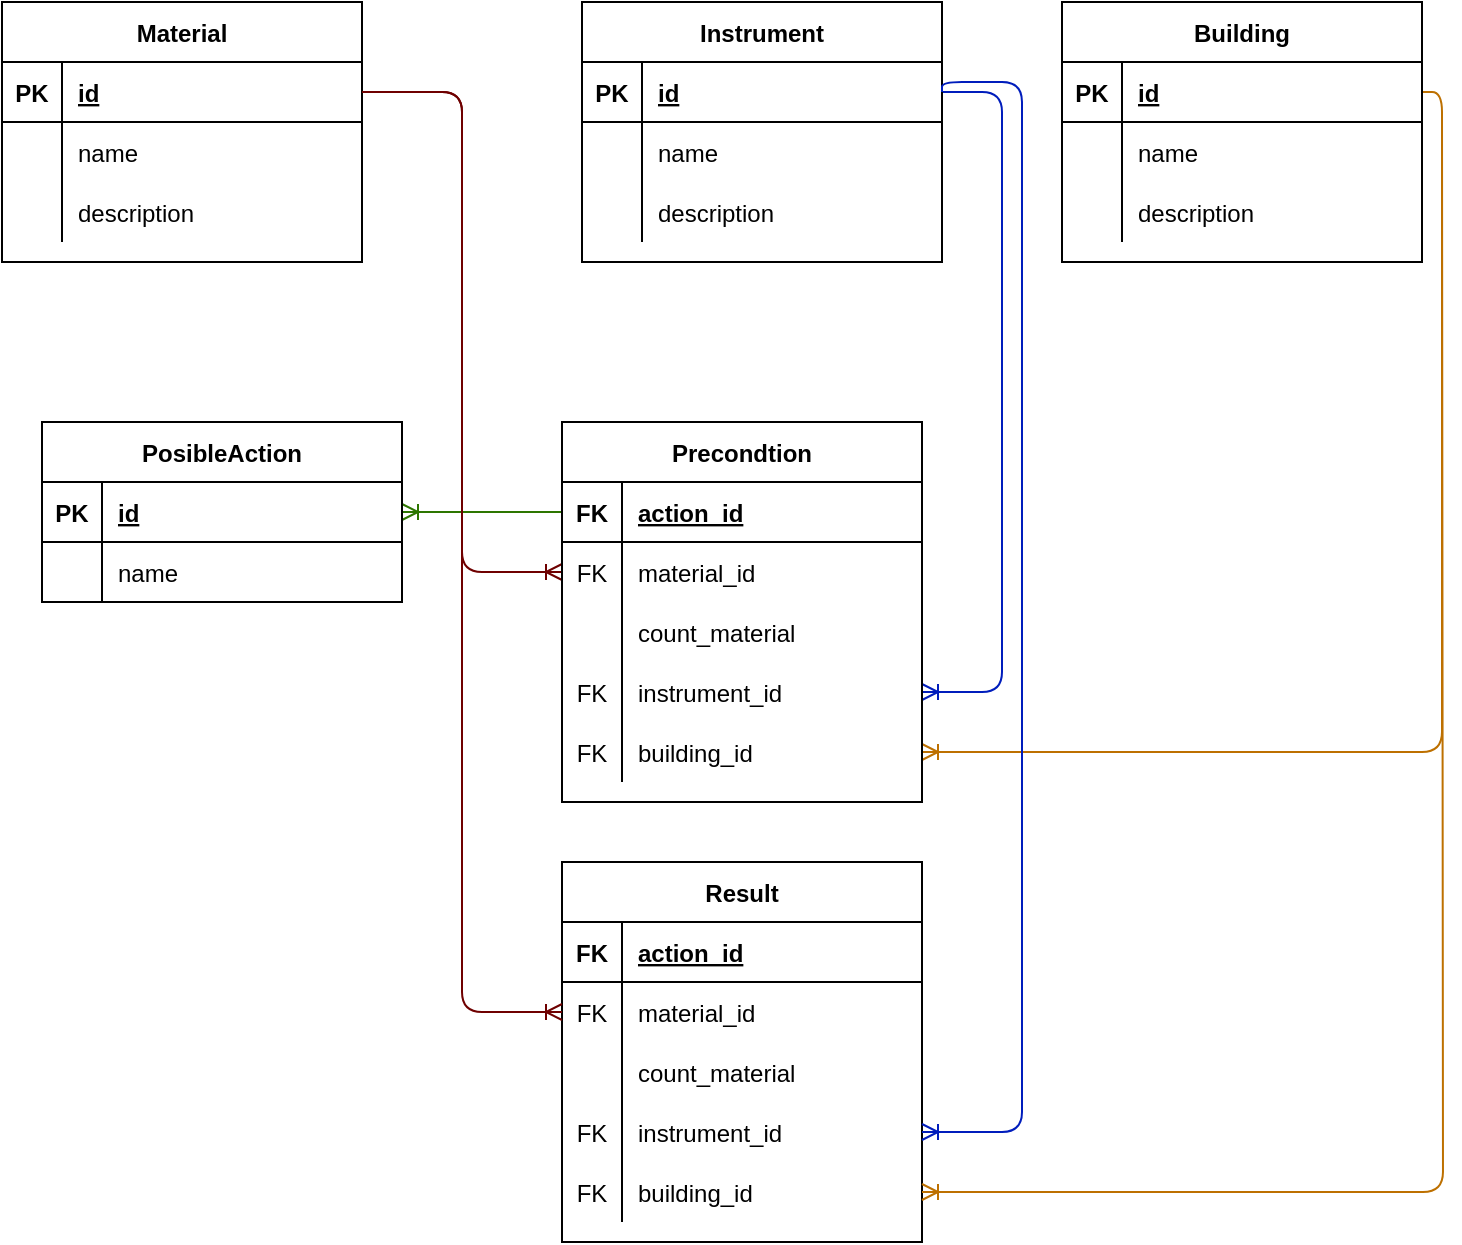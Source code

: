 <mxfile version="13.7.9" type="embed"><diagram id="L20Fy2joBcqm4VzIN3Vt" name="Page-1"><mxGraphModel dx="1041" dy="684" grid="1" gridSize="10" guides="1" tooltips="1" connect="1" arrows="1" fold="1" page="1" pageScale="1" pageWidth="827" pageHeight="1169" math="0" shadow="0"><root><mxCell id="0"/><mxCell id="1" parent="0"/><mxCell id="35" value="" style="fontSize=12;html=1;endArrow=ERoneToMany;exitX=0;exitY=0.5;exitDx=0;exitDy=0;entryX=1;entryY=0.5;entryDx=0;entryDy=0;fillColor=#60a917;strokeColor=#2D7600;" edge="1" parent="1" source="23" target="iHEfSxfmgkh_VR93vHRP-51"><mxGeometry width="100" height="100" relative="1" as="geometry"><mxPoint x="270" y="600" as="sourcePoint"/><mxPoint x="290" y="470" as="targetPoint"/></mxGeometry></mxCell><mxCell id="45" value="" style="edgeStyle=orthogonalEdgeStyle;fontSize=12;html=1;endArrow=ERoneToMany;exitX=1;exitY=0.5;exitDx=0;exitDy=0;entryX=0;entryY=0.5;entryDx=0;entryDy=0;fillColor=#a20025;strokeColor=#6F0000;" edge="1" parent="1" source="iHEfSxfmgkh_VR93vHRP-41" target="36"><mxGeometry width="100" height="100" relative="1" as="geometry"><mxPoint x="300" y="450" as="sourcePoint"/><mxPoint x="400" y="350" as="targetPoint"/></mxGeometry></mxCell><mxCell id="46" value="" style="edgeStyle=orthogonalEdgeStyle;fontSize=12;html=1;endArrow=ERoneToMany;exitX=1;exitY=0.5;exitDx=0;exitDy=0;entryX=1;entryY=0.5;entryDx=0;entryDy=0;fillColor=#0050ef;strokeColor=#001DBC;" edge="1" parent="1" source="iHEfSxfmgkh_VR93vHRP-18" target="39"><mxGeometry width="100" height="100" relative="1" as="geometry"><mxPoint x="300" y="450" as="sourcePoint"/><mxPoint x="400" y="350" as="targetPoint"/><Array as="points"><mxPoint x="530" y="345"/><mxPoint x="530" y="645"/></Array></mxGeometry></mxCell><mxCell id="47" value="" style="edgeStyle=orthogonalEdgeStyle;fontSize=12;html=1;endArrow=ERoneToMany;entryX=1;entryY=0.5;entryDx=0;entryDy=0;exitX=1;exitY=0.5;exitDx=0;exitDy=0;fillColor=#f0a30a;strokeColor=#BD7000;" edge="1" parent="1" source="iHEfSxfmgkh_VR93vHRP-31" target="42"><mxGeometry width="100" height="100" relative="1" as="geometry"><mxPoint x="590" y="650" as="sourcePoint"/><mxPoint x="400" y="350" as="targetPoint"/></mxGeometry></mxCell><mxCell id="iHEfSxfmgkh_VR93vHRP-50" value="PosibleAction" style="shape=table;startSize=30;container=1;collapsible=1;childLayout=tableLayout;fixedRows=1;rowLines=0;fontStyle=1;align=center;resizeLast=1;" parent="1" vertex="1"><mxGeometry x="50" y="510" width="180" height="90" as="geometry"/></mxCell><mxCell id="iHEfSxfmgkh_VR93vHRP-51" value="" style="shape=partialRectangle;collapsible=0;dropTarget=0;pointerEvents=0;fillColor=none;top=0;left=0;bottom=1;right=0;points=[[0,0.5],[1,0.5]];portConstraint=eastwest;" parent="iHEfSxfmgkh_VR93vHRP-50" vertex="1"><mxGeometry y="30" width="180" height="30" as="geometry"/></mxCell><mxCell id="iHEfSxfmgkh_VR93vHRP-52" value="PK" style="shape=partialRectangle;connectable=0;fillColor=none;top=0;left=0;bottom=0;right=0;fontStyle=1;overflow=hidden;" parent="iHEfSxfmgkh_VR93vHRP-51" vertex="1"><mxGeometry width="30" height="30" as="geometry"/></mxCell><mxCell id="iHEfSxfmgkh_VR93vHRP-53" value="id" style="shape=partialRectangle;connectable=0;fillColor=none;top=0;left=0;bottom=0;right=0;align=left;spacingLeft=6;fontStyle=5;overflow=hidden;" parent="iHEfSxfmgkh_VR93vHRP-51" vertex="1"><mxGeometry x="30" width="150" height="30" as="geometry"/></mxCell><mxCell id="iHEfSxfmgkh_VR93vHRP-54" value="" style="shape=partialRectangle;collapsible=0;dropTarget=0;pointerEvents=0;fillColor=none;top=0;left=0;bottom=0;right=0;points=[[0,0.5],[1,0.5]];portConstraint=eastwest;" parent="iHEfSxfmgkh_VR93vHRP-50" vertex="1"><mxGeometry y="60" width="180" height="30" as="geometry"/></mxCell><mxCell id="iHEfSxfmgkh_VR93vHRP-55" value="" style="shape=partialRectangle;connectable=0;fillColor=none;top=0;left=0;bottom=0;right=0;editable=1;overflow=hidden;" parent="iHEfSxfmgkh_VR93vHRP-54" vertex="1"><mxGeometry width="30" height="30" as="geometry"/></mxCell><mxCell id="iHEfSxfmgkh_VR93vHRP-56" value="name" style="shape=partialRectangle;connectable=0;fillColor=none;top=0;left=0;bottom=0;right=0;align=left;spacingLeft=6;overflow=hidden;" parent="iHEfSxfmgkh_VR93vHRP-54" vertex="1"><mxGeometry x="30" width="150" height="30" as="geometry"/></mxCell><mxCell id="iHEfSxfmgkh_VR93vHRP-40" value="Material" style="shape=table;startSize=30;container=1;collapsible=1;childLayout=tableLayout;fixedRows=1;rowLines=0;fontStyle=1;align=center;resizeLast=1;" parent="1" vertex="1"><mxGeometry x="30" y="300" width="180" height="130" as="geometry"/></mxCell><mxCell id="iHEfSxfmgkh_VR93vHRP-41" value="" style="shape=partialRectangle;collapsible=0;dropTarget=0;pointerEvents=0;fillColor=none;top=0;left=0;bottom=1;right=0;points=[[0,0.5],[1,0.5]];portConstraint=eastwest;" parent="iHEfSxfmgkh_VR93vHRP-40" vertex="1"><mxGeometry y="30" width="180" height="30" as="geometry"/></mxCell><mxCell id="iHEfSxfmgkh_VR93vHRP-42" value="PK" style="shape=partialRectangle;connectable=0;fillColor=none;top=0;left=0;bottom=0;right=0;fontStyle=1;overflow=hidden;" parent="iHEfSxfmgkh_VR93vHRP-41" vertex="1"><mxGeometry width="30" height="30" as="geometry"/></mxCell><mxCell id="iHEfSxfmgkh_VR93vHRP-43" value="id" style="shape=partialRectangle;connectable=0;fillColor=none;top=0;left=0;bottom=0;right=0;align=left;spacingLeft=6;fontStyle=5;overflow=hidden;" parent="iHEfSxfmgkh_VR93vHRP-41" vertex="1"><mxGeometry x="30" width="150" height="30" as="geometry"/></mxCell><mxCell id="iHEfSxfmgkh_VR93vHRP-44" value="" style="shape=partialRectangle;collapsible=0;dropTarget=0;pointerEvents=0;fillColor=none;top=0;left=0;bottom=0;right=0;points=[[0,0.5],[1,0.5]];portConstraint=eastwest;" parent="iHEfSxfmgkh_VR93vHRP-40" vertex="1"><mxGeometry y="60" width="180" height="30" as="geometry"/></mxCell><mxCell id="iHEfSxfmgkh_VR93vHRP-45" value="" style="shape=partialRectangle;connectable=0;fillColor=none;top=0;left=0;bottom=0;right=0;editable=1;overflow=hidden;" parent="iHEfSxfmgkh_VR93vHRP-44" vertex="1"><mxGeometry width="30" height="30" as="geometry"/></mxCell><mxCell id="iHEfSxfmgkh_VR93vHRP-46" value="name" style="shape=partialRectangle;connectable=0;fillColor=none;top=0;left=0;bottom=0;right=0;align=left;spacingLeft=6;overflow=hidden;" parent="iHEfSxfmgkh_VR93vHRP-44" vertex="1"><mxGeometry x="30" width="150" height="30" as="geometry"/></mxCell><mxCell id="iHEfSxfmgkh_VR93vHRP-47" value="" style="shape=partialRectangle;collapsible=0;dropTarget=0;pointerEvents=0;fillColor=none;top=0;left=0;bottom=0;right=0;points=[[0,0.5],[1,0.5]];portConstraint=eastwest;" parent="iHEfSxfmgkh_VR93vHRP-40" vertex="1"><mxGeometry y="90" width="180" height="30" as="geometry"/></mxCell><mxCell id="iHEfSxfmgkh_VR93vHRP-48" value="" style="shape=partialRectangle;connectable=0;fillColor=none;top=0;left=0;bottom=0;right=0;editable=1;overflow=hidden;" parent="iHEfSxfmgkh_VR93vHRP-47" vertex="1"><mxGeometry width="30" height="30" as="geometry"/></mxCell><mxCell id="iHEfSxfmgkh_VR93vHRP-49" value="description" style="shape=partialRectangle;connectable=0;fillColor=none;top=0;left=0;bottom=0;right=0;align=left;spacingLeft=6;overflow=hidden;" parent="iHEfSxfmgkh_VR93vHRP-47" vertex="1"><mxGeometry x="30" width="150" height="30" as="geometry"/></mxCell><mxCell id="iHEfSxfmgkh_VR93vHRP-17" value="Instrument" style="shape=table;startSize=30;container=1;collapsible=1;childLayout=tableLayout;fixedRows=1;rowLines=0;fontStyle=1;align=center;resizeLast=1;" parent="1" vertex="1"><mxGeometry x="320" y="300" width="180" height="130" as="geometry"/></mxCell><mxCell id="iHEfSxfmgkh_VR93vHRP-18" value="" style="shape=partialRectangle;collapsible=0;dropTarget=0;pointerEvents=0;fillColor=none;top=0;left=0;bottom=1;right=0;points=[[0,0.5],[1,0.5]];portConstraint=eastwest;" parent="iHEfSxfmgkh_VR93vHRP-17" vertex="1"><mxGeometry y="30" width="180" height="30" as="geometry"/></mxCell><mxCell id="iHEfSxfmgkh_VR93vHRP-19" value="PK" style="shape=partialRectangle;connectable=0;fillColor=none;top=0;left=0;bottom=0;right=0;fontStyle=1;overflow=hidden;" parent="iHEfSxfmgkh_VR93vHRP-18" vertex="1"><mxGeometry width="30" height="30" as="geometry"/></mxCell><mxCell id="iHEfSxfmgkh_VR93vHRP-20" value="id" style="shape=partialRectangle;connectable=0;fillColor=none;top=0;left=0;bottom=0;right=0;align=left;spacingLeft=6;fontStyle=5;overflow=hidden;" parent="iHEfSxfmgkh_VR93vHRP-18" vertex="1"><mxGeometry x="30" width="150" height="30" as="geometry"/></mxCell><mxCell id="iHEfSxfmgkh_VR93vHRP-21" value="" style="shape=partialRectangle;collapsible=0;dropTarget=0;pointerEvents=0;fillColor=none;top=0;left=0;bottom=0;right=0;points=[[0,0.5],[1,0.5]];portConstraint=eastwest;" parent="iHEfSxfmgkh_VR93vHRP-17" vertex="1"><mxGeometry y="60" width="180" height="30" as="geometry"/></mxCell><mxCell id="iHEfSxfmgkh_VR93vHRP-22" value="" style="shape=partialRectangle;connectable=0;fillColor=none;top=0;left=0;bottom=0;right=0;editable=1;overflow=hidden;" parent="iHEfSxfmgkh_VR93vHRP-21" vertex="1"><mxGeometry width="30" height="30" as="geometry"/></mxCell><mxCell id="iHEfSxfmgkh_VR93vHRP-23" value="name" style="shape=partialRectangle;connectable=0;fillColor=none;top=0;left=0;bottom=0;right=0;align=left;spacingLeft=6;overflow=hidden;" parent="iHEfSxfmgkh_VR93vHRP-21" vertex="1"><mxGeometry x="30" width="150" height="30" as="geometry"/></mxCell><mxCell id="iHEfSxfmgkh_VR93vHRP-24" value="" style="shape=partialRectangle;collapsible=0;dropTarget=0;pointerEvents=0;fillColor=none;top=0;left=0;bottom=0;right=0;points=[[0,0.5],[1,0.5]];portConstraint=eastwest;" parent="iHEfSxfmgkh_VR93vHRP-17" vertex="1"><mxGeometry y="90" width="180" height="30" as="geometry"/></mxCell><mxCell id="iHEfSxfmgkh_VR93vHRP-25" value="" style="shape=partialRectangle;connectable=0;fillColor=none;top=0;left=0;bottom=0;right=0;editable=1;overflow=hidden;" parent="iHEfSxfmgkh_VR93vHRP-24" vertex="1"><mxGeometry width="30" height="30" as="geometry"/></mxCell><mxCell id="iHEfSxfmgkh_VR93vHRP-26" value="description" style="shape=partialRectangle;connectable=0;fillColor=none;top=0;left=0;bottom=0;right=0;align=left;spacingLeft=6;overflow=hidden;" parent="iHEfSxfmgkh_VR93vHRP-24" vertex="1"><mxGeometry x="30" width="150" height="30" as="geometry"/></mxCell><mxCell id="22" value="Precondtion" style="shape=table;startSize=30;container=1;collapsible=1;childLayout=tableLayout;fixedRows=1;rowLines=0;fontStyle=1;align=center;resizeLast=1;" vertex="1" parent="1"><mxGeometry x="310" y="510" width="180" height="190" as="geometry"/></mxCell><mxCell id="23" value="" style="shape=partialRectangle;collapsible=0;dropTarget=0;pointerEvents=0;fillColor=none;top=0;left=0;bottom=1;right=0;points=[[0,0.5],[1,0.5]];portConstraint=eastwest;" vertex="1" parent="22"><mxGeometry y="30" width="180" height="30" as="geometry"/></mxCell><mxCell id="24" value="FK" style="shape=partialRectangle;connectable=0;fillColor=none;top=0;left=0;bottom=0;right=0;fontStyle=1;overflow=hidden;" vertex="1" parent="23"><mxGeometry width="30" height="30" as="geometry"/></mxCell><mxCell id="25" value="action_id" style="shape=partialRectangle;connectable=0;fillColor=none;top=0;left=0;bottom=0;right=0;align=left;spacingLeft=6;fontStyle=5;overflow=hidden;" vertex="1" parent="23"><mxGeometry x="30" width="150" height="30" as="geometry"/></mxCell><mxCell id="36" value="" style="shape=partialRectangle;collapsible=0;dropTarget=0;pointerEvents=0;fillColor=none;top=0;left=0;bottom=0;right=0;points=[[0,0.5],[1,0.5]];portConstraint=eastwest;" vertex="1" parent="22"><mxGeometry y="60" width="180" height="30" as="geometry"/></mxCell><mxCell id="37" value="FK" style="shape=partialRectangle;connectable=0;fillColor=none;top=0;left=0;bottom=0;right=0;fontStyle=0;overflow=hidden;" vertex="1" parent="36"><mxGeometry width="30" height="30" as="geometry"/></mxCell><mxCell id="38" value="material_id" style="shape=partialRectangle;connectable=0;fillColor=none;top=0;left=0;bottom=0;right=0;align=left;spacingLeft=6;fontStyle=0;overflow=hidden;" vertex="1" parent="36"><mxGeometry x="30" width="150" height="30" as="geometry"/></mxCell><mxCell id="29" value="" style="shape=partialRectangle;collapsible=0;dropTarget=0;pointerEvents=0;fillColor=none;top=0;left=0;bottom=0;right=0;points=[[0,0.5],[1,0.5]];portConstraint=eastwest;" vertex="1" parent="22"><mxGeometry y="90" width="180" height="30" as="geometry"/></mxCell><mxCell id="30" value="" style="shape=partialRectangle;connectable=0;fillColor=none;top=0;left=0;bottom=0;right=0;editable=1;overflow=hidden;" vertex="1" parent="29"><mxGeometry width="30" height="30" as="geometry"/></mxCell><mxCell id="31" value="count_material" style="shape=partialRectangle;connectable=0;fillColor=none;top=0;left=0;bottom=0;right=0;align=left;spacingLeft=6;overflow=hidden;" vertex="1" parent="29"><mxGeometry x="30" width="150" height="30" as="geometry"/></mxCell><mxCell id="39" value="" style="shape=partialRectangle;collapsible=0;dropTarget=0;pointerEvents=0;fillColor=none;top=0;left=0;bottom=0;right=0;points=[[0,0.5],[1,0.5]];portConstraint=eastwest;" vertex="1" parent="22"><mxGeometry y="120" width="180" height="30" as="geometry"/></mxCell><mxCell id="40" value="FK" style="shape=partialRectangle;connectable=0;fillColor=none;top=0;left=0;bottom=0;right=0;fontStyle=0;overflow=hidden;" vertex="1" parent="39"><mxGeometry width="30" height="30" as="geometry"/></mxCell><mxCell id="41" value="instrument_id" style="shape=partialRectangle;connectable=0;fillColor=none;top=0;left=0;bottom=0;right=0;align=left;spacingLeft=6;fontStyle=0;overflow=hidden;" vertex="1" parent="39"><mxGeometry x="30" width="150" height="30" as="geometry"/></mxCell><mxCell id="42" value="" style="shape=partialRectangle;collapsible=0;dropTarget=0;pointerEvents=0;fillColor=none;top=0;left=0;bottom=0;right=0;points=[[0,0.5],[1,0.5]];portConstraint=eastwest;" vertex="1" parent="22"><mxGeometry y="150" width="180" height="30" as="geometry"/></mxCell><mxCell id="43" value="FK" style="shape=partialRectangle;connectable=0;fillColor=none;top=0;left=0;bottom=0;right=0;fontStyle=0;overflow=hidden;" vertex="1" parent="42"><mxGeometry width="30" height="30" as="geometry"/></mxCell><mxCell id="44" value="building_id" style="shape=partialRectangle;connectable=0;fillColor=none;top=0;left=0;bottom=0;right=0;align=left;spacingLeft=6;fontStyle=0;overflow=hidden;" vertex="1" parent="42"><mxGeometry x="30" width="150" height="30" as="geometry"/></mxCell><mxCell id="iHEfSxfmgkh_VR93vHRP-30" value="Building" style="shape=table;startSize=30;container=1;collapsible=1;childLayout=tableLayout;fixedRows=1;rowLines=0;fontStyle=1;align=center;resizeLast=1;" parent="1" vertex="1"><mxGeometry x="560" y="300" width="180" height="130" as="geometry"/></mxCell><mxCell id="iHEfSxfmgkh_VR93vHRP-31" value="" style="shape=partialRectangle;collapsible=0;dropTarget=0;pointerEvents=0;fillColor=none;top=0;left=0;bottom=1;right=0;points=[[0,0.5],[1,0.5]];portConstraint=eastwest;" parent="iHEfSxfmgkh_VR93vHRP-30" vertex="1"><mxGeometry y="30" width="180" height="30" as="geometry"/></mxCell><mxCell id="iHEfSxfmgkh_VR93vHRP-32" value="PK" style="shape=partialRectangle;connectable=0;fillColor=none;top=0;left=0;bottom=0;right=0;fontStyle=1;overflow=hidden;" parent="iHEfSxfmgkh_VR93vHRP-31" vertex="1"><mxGeometry width="30" height="30" as="geometry"/></mxCell><mxCell id="iHEfSxfmgkh_VR93vHRP-33" value="id" style="shape=partialRectangle;connectable=0;fillColor=none;top=0;left=0;bottom=0;right=0;align=left;spacingLeft=6;fontStyle=5;overflow=hidden;" parent="iHEfSxfmgkh_VR93vHRP-31" vertex="1"><mxGeometry x="30" width="150" height="30" as="geometry"/></mxCell><mxCell id="iHEfSxfmgkh_VR93vHRP-34" value="" style="shape=partialRectangle;collapsible=0;dropTarget=0;pointerEvents=0;fillColor=none;top=0;left=0;bottom=0;right=0;points=[[0,0.5],[1,0.5]];portConstraint=eastwest;" parent="iHEfSxfmgkh_VR93vHRP-30" vertex="1"><mxGeometry y="60" width="180" height="30" as="geometry"/></mxCell><mxCell id="iHEfSxfmgkh_VR93vHRP-35" value="" style="shape=partialRectangle;connectable=0;fillColor=none;top=0;left=0;bottom=0;right=0;editable=1;overflow=hidden;" parent="iHEfSxfmgkh_VR93vHRP-34" vertex="1"><mxGeometry width="30" height="30" as="geometry"/></mxCell><mxCell id="iHEfSxfmgkh_VR93vHRP-36" value="name" style="shape=partialRectangle;connectable=0;fillColor=none;top=0;left=0;bottom=0;right=0;align=left;spacingLeft=6;overflow=hidden;" parent="iHEfSxfmgkh_VR93vHRP-34" vertex="1"><mxGeometry x="30" width="150" height="30" as="geometry"/></mxCell><mxCell id="iHEfSxfmgkh_VR93vHRP-37" value="" style="shape=partialRectangle;collapsible=0;dropTarget=0;pointerEvents=0;fillColor=none;top=0;left=0;bottom=0;right=0;points=[[0,0.5],[1,0.5]];portConstraint=eastwest;" parent="iHEfSxfmgkh_VR93vHRP-30" vertex="1"><mxGeometry y="90" width="180" height="30" as="geometry"/></mxCell><mxCell id="iHEfSxfmgkh_VR93vHRP-38" value="" style="shape=partialRectangle;connectable=0;fillColor=none;top=0;left=0;bottom=0;right=0;editable=1;overflow=hidden;" parent="iHEfSxfmgkh_VR93vHRP-37" vertex="1"><mxGeometry width="30" height="30" as="geometry"/></mxCell><mxCell id="iHEfSxfmgkh_VR93vHRP-39" value="description" style="shape=partialRectangle;connectable=0;fillColor=none;top=0;left=0;bottom=0;right=0;align=left;spacingLeft=6;overflow=hidden;" parent="iHEfSxfmgkh_VR93vHRP-37" vertex="1"><mxGeometry x="30" width="150" height="30" as="geometry"/></mxCell><mxCell id="48" value="Result" style="shape=table;startSize=30;container=1;collapsible=1;childLayout=tableLayout;fixedRows=1;rowLines=0;fontStyle=1;align=center;resizeLast=1;" vertex="1" parent="1"><mxGeometry x="310" y="730" width="180" height="190" as="geometry"/></mxCell><mxCell id="49" value="" style="shape=partialRectangle;collapsible=0;dropTarget=0;pointerEvents=0;fillColor=none;top=0;left=0;bottom=1;right=0;points=[[0,0.5],[1,0.5]];portConstraint=eastwest;" vertex="1" parent="48"><mxGeometry y="30" width="180" height="30" as="geometry"/></mxCell><mxCell id="50" value="FK" style="shape=partialRectangle;connectable=0;fillColor=none;top=0;left=0;bottom=0;right=0;fontStyle=1;overflow=hidden;" vertex="1" parent="49"><mxGeometry width="30" height="30" as="geometry"/></mxCell><mxCell id="51" value="action_id" style="shape=partialRectangle;connectable=0;fillColor=none;top=0;left=0;bottom=0;right=0;align=left;spacingLeft=6;fontStyle=5;overflow=hidden;" vertex="1" parent="49"><mxGeometry x="30" width="150" height="30" as="geometry"/></mxCell><mxCell id="52" value="" style="shape=partialRectangle;collapsible=0;dropTarget=0;pointerEvents=0;fillColor=none;top=0;left=0;bottom=0;right=0;points=[[0,0.5],[1,0.5]];portConstraint=eastwest;" vertex="1" parent="48"><mxGeometry y="60" width="180" height="30" as="geometry"/></mxCell><mxCell id="53" value="FK" style="shape=partialRectangle;connectable=0;fillColor=none;top=0;left=0;bottom=0;right=0;fontStyle=0;overflow=hidden;" vertex="1" parent="52"><mxGeometry width="30" height="30" as="geometry"/></mxCell><mxCell id="54" value="material_id" style="shape=partialRectangle;connectable=0;fillColor=none;top=0;left=0;bottom=0;right=0;align=left;spacingLeft=6;fontStyle=0;overflow=hidden;" vertex="1" parent="52"><mxGeometry x="30" width="150" height="30" as="geometry"/></mxCell><mxCell id="55" value="" style="shape=partialRectangle;collapsible=0;dropTarget=0;pointerEvents=0;fillColor=none;top=0;left=0;bottom=0;right=0;points=[[0,0.5],[1,0.5]];portConstraint=eastwest;" vertex="1" parent="48"><mxGeometry y="90" width="180" height="30" as="geometry"/></mxCell><mxCell id="56" value="" style="shape=partialRectangle;connectable=0;fillColor=none;top=0;left=0;bottom=0;right=0;editable=1;overflow=hidden;" vertex="1" parent="55"><mxGeometry width="30" height="30" as="geometry"/></mxCell><mxCell id="57" value="count_material" style="shape=partialRectangle;connectable=0;fillColor=none;top=0;left=0;bottom=0;right=0;align=left;spacingLeft=6;overflow=hidden;" vertex="1" parent="55"><mxGeometry x="30" width="150" height="30" as="geometry"/></mxCell><mxCell id="58" value="" style="shape=partialRectangle;collapsible=0;dropTarget=0;pointerEvents=0;fillColor=none;top=0;left=0;bottom=0;right=0;points=[[0,0.5],[1,0.5]];portConstraint=eastwest;" vertex="1" parent="48"><mxGeometry y="120" width="180" height="30" as="geometry"/></mxCell><mxCell id="59" value="FK" style="shape=partialRectangle;connectable=0;fillColor=none;top=0;left=0;bottom=0;right=0;fontStyle=0;overflow=hidden;" vertex="1" parent="58"><mxGeometry width="30" height="30" as="geometry"/></mxCell><mxCell id="60" value="instrument_id" style="shape=partialRectangle;connectable=0;fillColor=none;top=0;left=0;bottom=0;right=0;align=left;spacingLeft=6;fontStyle=0;overflow=hidden;" vertex="1" parent="58"><mxGeometry x="30" width="150" height="30" as="geometry"/></mxCell><mxCell id="61" value="" style="shape=partialRectangle;collapsible=0;dropTarget=0;pointerEvents=0;fillColor=none;top=0;left=0;bottom=0;right=0;points=[[0,0.5],[1,0.5]];portConstraint=eastwest;" vertex="1" parent="48"><mxGeometry y="150" width="180" height="30" as="geometry"/></mxCell><mxCell id="62" value="FK" style="shape=partialRectangle;connectable=0;fillColor=none;top=0;left=0;bottom=0;right=0;fontStyle=0;overflow=hidden;" vertex="1" parent="61"><mxGeometry width="30" height="30" as="geometry"/></mxCell><mxCell id="63" value="building_id" style="shape=partialRectangle;connectable=0;fillColor=none;top=0;left=0;bottom=0;right=0;align=left;spacingLeft=6;fontStyle=0;overflow=hidden;" vertex="1" parent="61"><mxGeometry x="30" width="150" height="30" as="geometry"/></mxCell><mxCell id="64" value="" style="edgeStyle=orthogonalEdgeStyle;fontSize=12;html=1;endArrow=ERoneToMany;exitX=1;exitY=0.5;exitDx=0;exitDy=0;entryX=0;entryY=0.5;entryDx=0;entryDy=0;fillColor=#a20025;strokeColor=#6F0000;" edge="1" parent="1" source="iHEfSxfmgkh_VR93vHRP-41" target="52"><mxGeometry width="100" height="100" relative="1" as="geometry"><mxPoint x="220" y="355" as="sourcePoint"/><mxPoint x="320" y="595" as="targetPoint"/></mxGeometry></mxCell><mxCell id="65" value="" style="edgeStyle=orthogonalEdgeStyle;fontSize=12;html=1;endArrow=ERoneToMany;exitX=1;exitY=0.5;exitDx=0;exitDy=0;entryX=1;entryY=0.5;entryDx=0;entryDy=0;fillColor=#0050ef;strokeColor=#001DBC;" edge="1" parent="1" source="iHEfSxfmgkh_VR93vHRP-18" target="58"><mxGeometry width="100" height="100" relative="1" as="geometry"><mxPoint x="510" y="340" as="sourcePoint"/><mxPoint x="500" y="640" as="targetPoint"/><Array as="points"><mxPoint x="500" y="340"/><mxPoint x="540" y="340"/><mxPoint x="540" y="865"/></Array></mxGeometry></mxCell><mxCell id="66" value="" style="edgeStyle=orthogonalEdgeStyle;fontSize=12;html=1;endArrow=ERoneToMany;entryX=1;entryY=0.5;entryDx=0;entryDy=0;exitX=1;exitY=0.5;exitDx=0;exitDy=0;fillColor=#f0a30a;strokeColor=#BD7000;" edge="1" parent="1" target="61"><mxGeometry width="100" height="100" relative="1" as="geometry"><mxPoint x="750" y="355" as="sourcePoint"/><mxPoint x="500" y="685" as="targetPoint"/></mxGeometry></mxCell></root></mxGraphModel></diagram></mxfile>